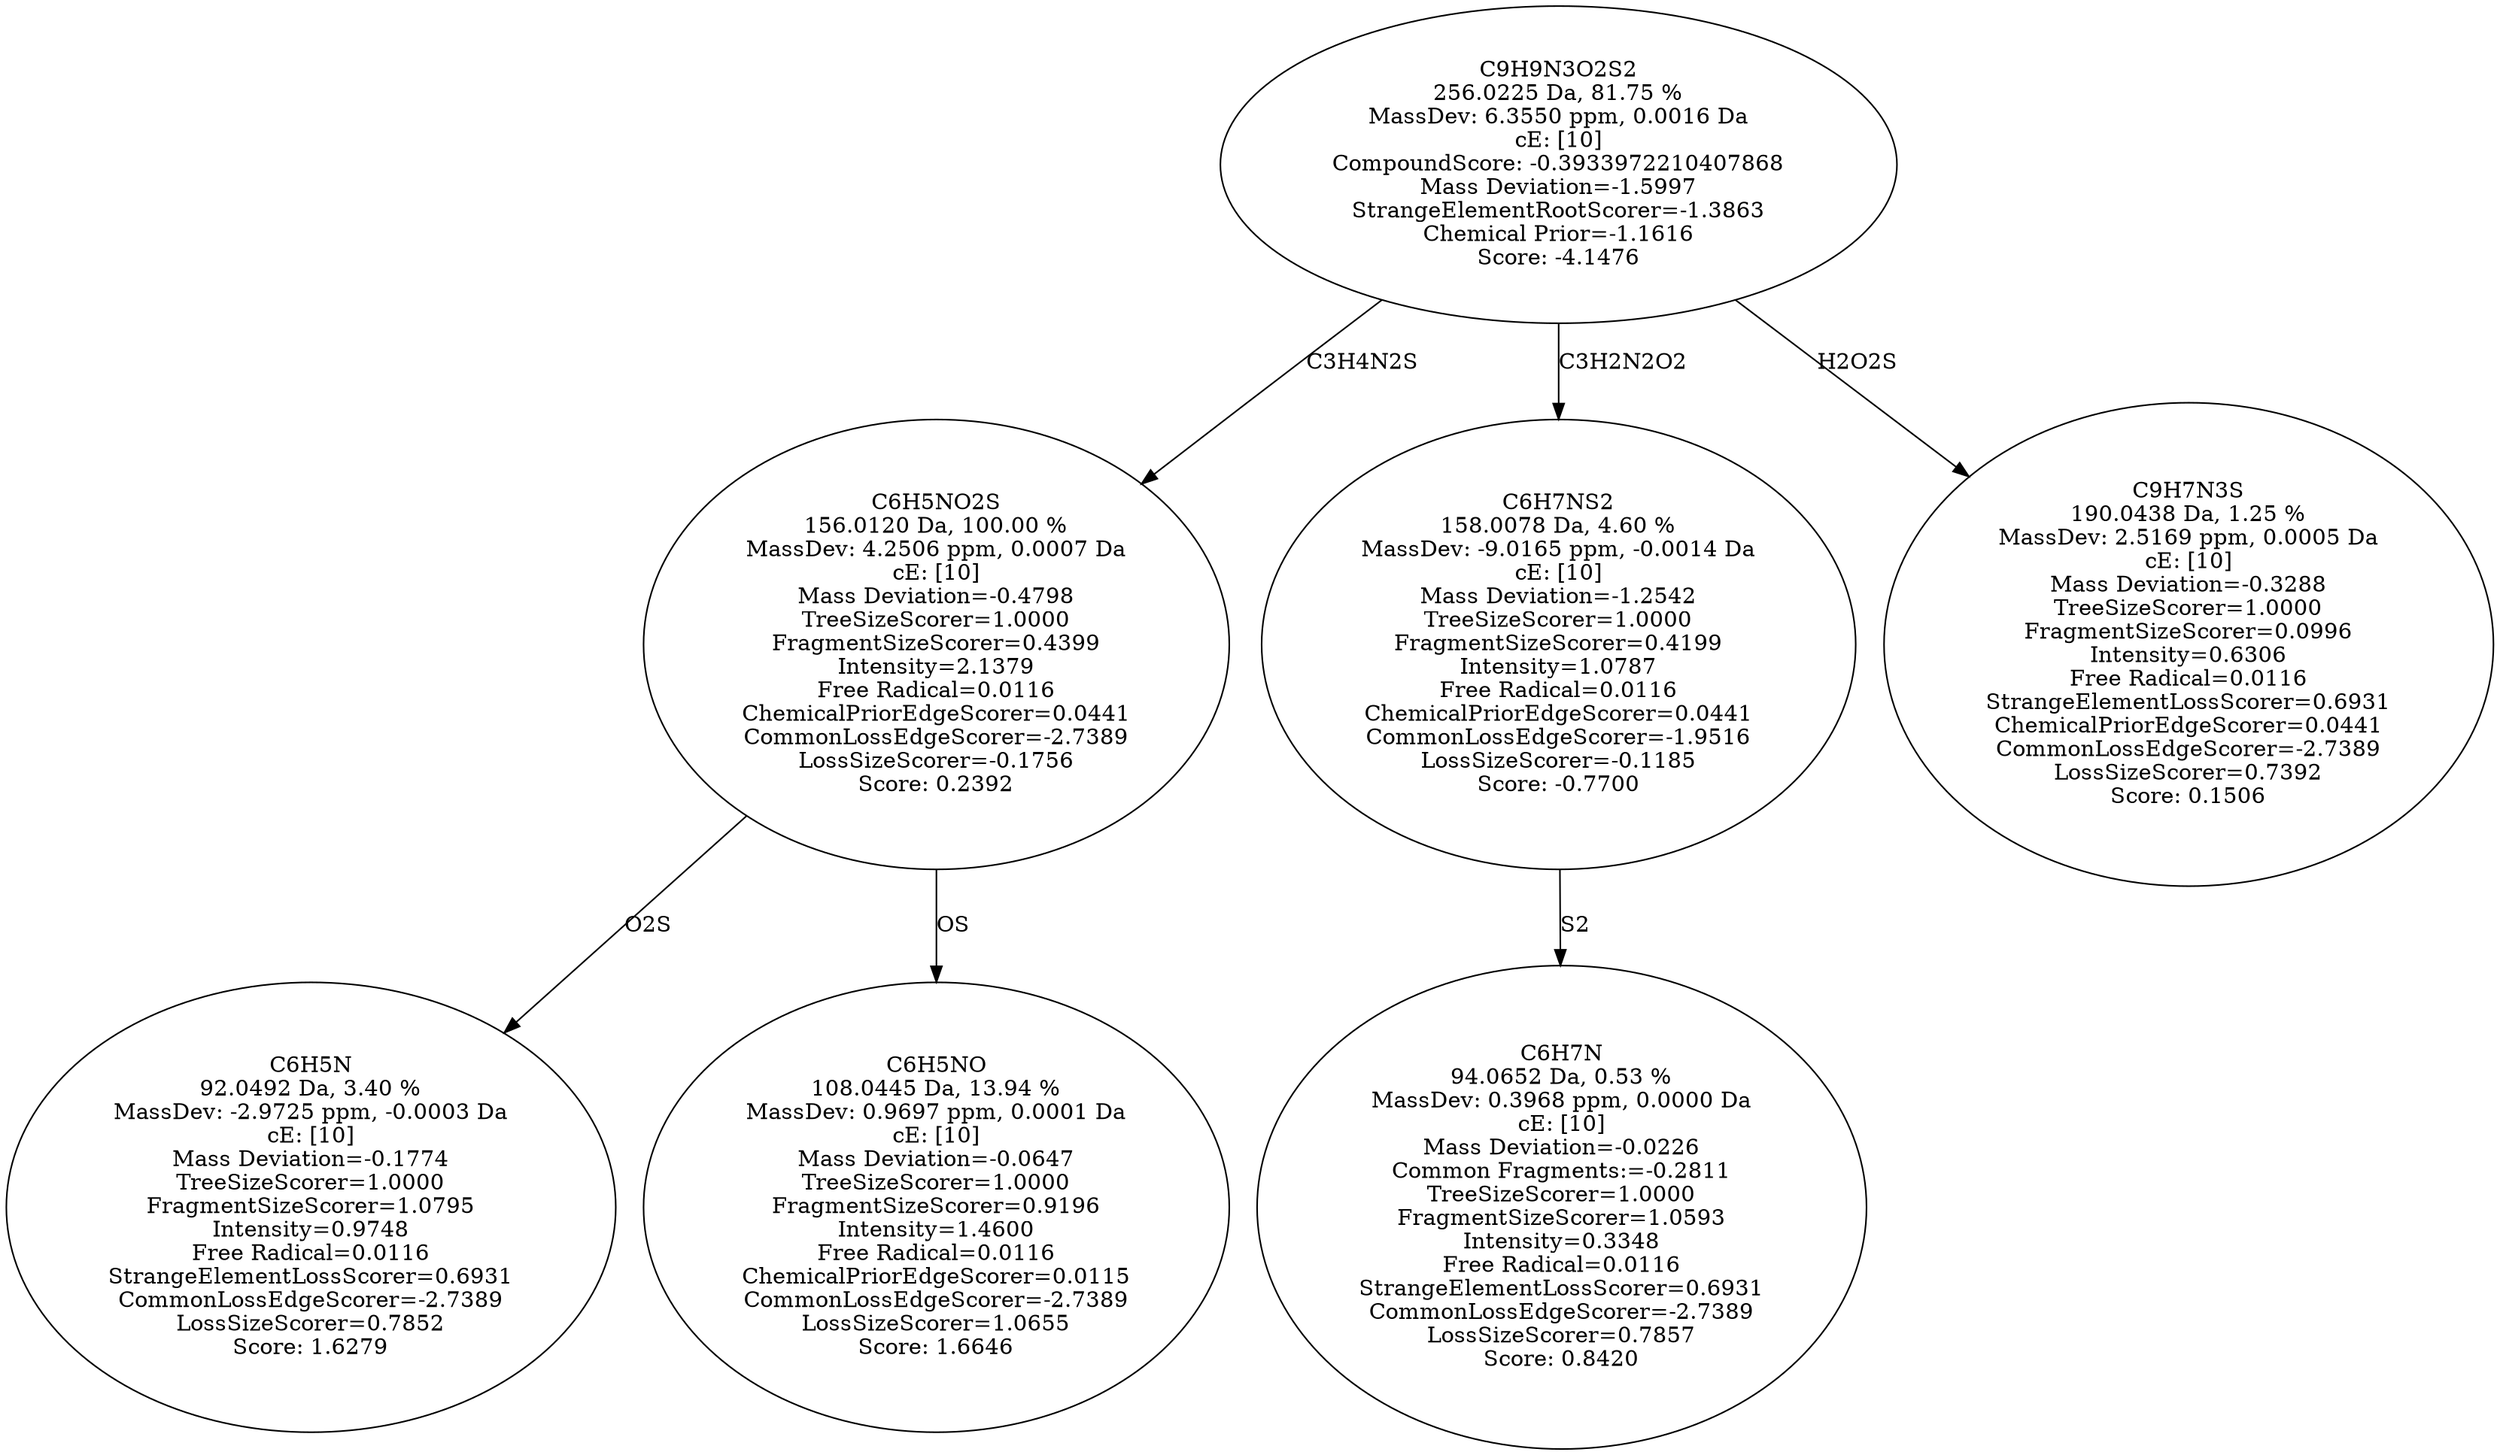 strict digraph {
v1 [label="C6H5N\n92.0492 Da, 3.40 %\nMassDev: -2.9725 ppm, -0.0003 Da\ncE: [10]\nMass Deviation=-0.1774\nTreeSizeScorer=1.0000\nFragmentSizeScorer=1.0795\nIntensity=0.9748\nFree Radical=0.0116\nStrangeElementLossScorer=0.6931\nCommonLossEdgeScorer=-2.7389\nLossSizeScorer=0.7852\nScore: 1.6279"];
v2 [label="C6H5NO\n108.0445 Da, 13.94 %\nMassDev: 0.9697 ppm, 0.0001 Da\ncE: [10]\nMass Deviation=-0.0647\nTreeSizeScorer=1.0000\nFragmentSizeScorer=0.9196\nIntensity=1.4600\nFree Radical=0.0116\nChemicalPriorEdgeScorer=0.0115\nCommonLossEdgeScorer=-2.7389\nLossSizeScorer=1.0655\nScore: 1.6646"];
v3 [label="C6H5NO2S\n156.0120 Da, 100.00 %\nMassDev: 4.2506 ppm, 0.0007 Da\ncE: [10]\nMass Deviation=-0.4798\nTreeSizeScorer=1.0000\nFragmentSizeScorer=0.4399\nIntensity=2.1379\nFree Radical=0.0116\nChemicalPriorEdgeScorer=0.0441\nCommonLossEdgeScorer=-2.7389\nLossSizeScorer=-0.1756\nScore: 0.2392"];
v4 [label="C6H7N\n94.0652 Da, 0.53 %\nMassDev: 0.3968 ppm, 0.0000 Da\ncE: [10]\nMass Deviation=-0.0226\nCommon Fragments:=-0.2811\nTreeSizeScorer=1.0000\nFragmentSizeScorer=1.0593\nIntensity=0.3348\nFree Radical=0.0116\nStrangeElementLossScorer=0.6931\nCommonLossEdgeScorer=-2.7389\nLossSizeScorer=0.7857\nScore: 0.8420"];
v5 [label="C6H7NS2\n158.0078 Da, 4.60 %\nMassDev: -9.0165 ppm, -0.0014 Da\ncE: [10]\nMass Deviation=-1.2542\nTreeSizeScorer=1.0000\nFragmentSizeScorer=0.4199\nIntensity=1.0787\nFree Radical=0.0116\nChemicalPriorEdgeScorer=0.0441\nCommonLossEdgeScorer=-1.9516\nLossSizeScorer=-0.1185\nScore: -0.7700"];
v6 [label="C9H7N3S\n190.0438 Da, 1.25 %\nMassDev: 2.5169 ppm, 0.0005 Da\ncE: [10]\nMass Deviation=-0.3288\nTreeSizeScorer=1.0000\nFragmentSizeScorer=0.0996\nIntensity=0.6306\nFree Radical=0.0116\nStrangeElementLossScorer=0.6931\nChemicalPriorEdgeScorer=0.0441\nCommonLossEdgeScorer=-2.7389\nLossSizeScorer=0.7392\nScore: 0.1506"];
v7 [label="C9H9N3O2S2\n256.0225 Da, 81.75 %\nMassDev: 6.3550 ppm, 0.0016 Da\ncE: [10]\nCompoundScore: -0.3933972210407868\nMass Deviation=-1.5997\nStrangeElementRootScorer=-1.3863\nChemical Prior=-1.1616\nScore: -4.1476"];
v3 -> v1 [label="O2S"];
v3 -> v2 [label="OS"];
v7 -> v3 [label="C3H4N2S"];
v5 -> v4 [label="S2"];
v7 -> v5 [label="C3H2N2O2"];
v7 -> v6 [label="H2O2S"];
}